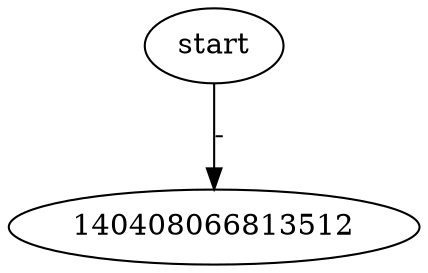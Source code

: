 //	File[/Users/lee/Main/Proj/On_BJTU/Compiler_Projects/LiaLEX/fa.cpp] Line[172]	2022-09-29 19:30
digraph NFA{ 
140408066813416 [label = start] 
140408066813416 -> 140408066813512 [label = "-" ] 
} 
